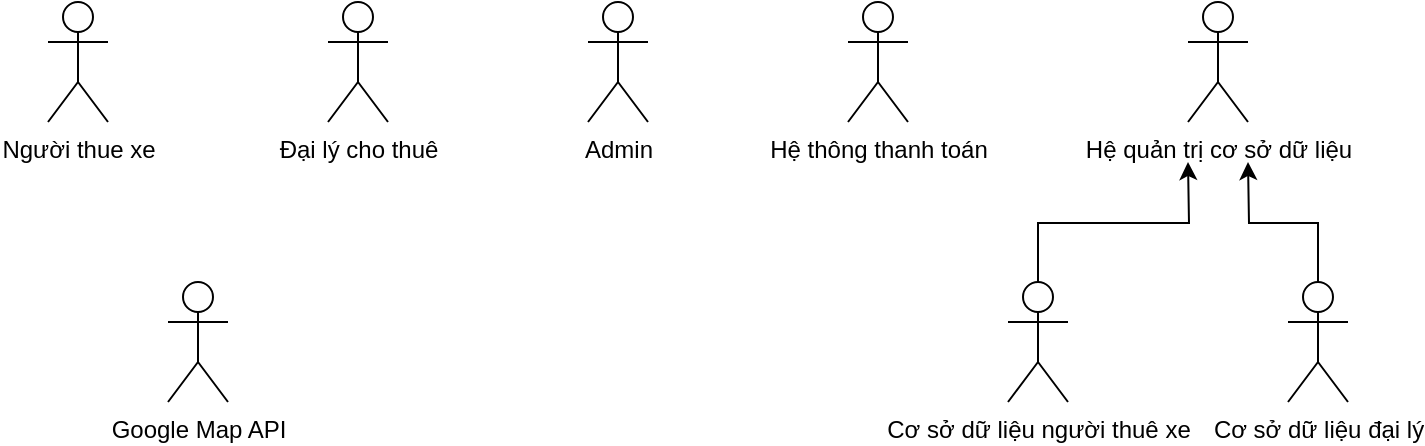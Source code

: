 <mxfile version="21.0.4" type="github" pages="7">
  <diagram id="Ke_tGYE6mKWnq4EgIzKF" name="Page-1">
    <mxGraphModel dx="1050" dy="541" grid="1" gridSize="10" guides="1" tooltips="1" connect="1" arrows="1" fold="1" page="1" pageScale="1" pageWidth="850" pageHeight="1100" math="0" shadow="0">
      <root>
        <mxCell id="0" />
        <mxCell id="1" parent="0" />
        <mxCell id="d41gJdkY6QF9zZvnztq1-1" value="Người thue xe" style="shape=umlActor;verticalLabelPosition=bottom;verticalAlign=top;html=1;" parent="1" vertex="1">
          <mxGeometry x="90" y="580" width="30" height="60" as="geometry" />
        </mxCell>
        <mxCell id="d41gJdkY6QF9zZvnztq1-4" value="Admin" style="shape=umlActor;verticalLabelPosition=bottom;verticalAlign=top;html=1;" parent="1" vertex="1">
          <mxGeometry x="360" y="580" width="30" height="60" as="geometry" />
        </mxCell>
        <mxCell id="d41gJdkY6QF9zZvnztq1-5" value="Hệ quản trị cơ sở dữ liệu" style="shape=umlActor;verticalLabelPosition=bottom;verticalAlign=top;html=1;" parent="1" vertex="1">
          <mxGeometry x="660" y="580" width="30" height="60" as="geometry" />
        </mxCell>
        <mxCell id="d41gJdkY6QF9zZvnztq1-6" value="Hệ thông thanh toán" style="shape=umlActor;verticalLabelPosition=bottom;verticalAlign=top;html=1;" parent="1" vertex="1">
          <mxGeometry x="490" y="580" width="30" height="60" as="geometry" />
        </mxCell>
        <mxCell id="d41gJdkY6QF9zZvnztq1-7" value="Đại lý cho thuê" style="shape=umlActor;verticalLabelPosition=bottom;verticalAlign=top;html=1;" parent="1" vertex="1">
          <mxGeometry x="230" y="580" width="30" height="60" as="geometry" />
        </mxCell>
        <mxCell id="d41gJdkY6QF9zZvnztq1-18" style="edgeStyle=orthogonalEdgeStyle;rounded=0;orthogonalLoop=1;jettySize=auto;html=1;exitX=0.5;exitY=0;exitDx=0;exitDy=0;exitPerimeter=0;" parent="1" source="d41gJdkY6QF9zZvnztq1-9" edge="1">
          <mxGeometry relative="1" as="geometry">
            <mxPoint x="660" y="660" as="targetPoint" />
          </mxGeometry>
        </mxCell>
        <mxCell id="d41gJdkY6QF9zZvnztq1-9" value="Cơ sở dữ liệu người thuê xe" style="shape=umlActor;verticalLabelPosition=bottom;verticalAlign=top;html=1;" parent="1" vertex="1">
          <mxGeometry x="570" y="720" width="30" height="60" as="geometry" />
        </mxCell>
        <mxCell id="d41gJdkY6QF9zZvnztq1-17" style="edgeStyle=orthogonalEdgeStyle;rounded=0;orthogonalLoop=1;jettySize=auto;html=1;exitX=0.5;exitY=0;exitDx=0;exitDy=0;exitPerimeter=0;" parent="1" source="d41gJdkY6QF9zZvnztq1-10" edge="1">
          <mxGeometry relative="1" as="geometry">
            <mxPoint x="690" y="660" as="targetPoint" />
          </mxGeometry>
        </mxCell>
        <mxCell id="d41gJdkY6QF9zZvnztq1-10" value="Cơ sở dữ liệu đại lý" style="shape=umlActor;verticalLabelPosition=bottom;verticalAlign=top;html=1;" parent="1" vertex="1">
          <mxGeometry x="710" y="720" width="30" height="60" as="geometry" />
        </mxCell>
        <mxCell id="d41gJdkY6QF9zZvnztq1-11" value="Google Map API" style="shape=umlActor;verticalLabelPosition=bottom;verticalAlign=top;html=1;" parent="1" vertex="1">
          <mxGeometry x="150" y="720" width="30" height="60" as="geometry" />
        </mxCell>
      </root>
    </mxGraphModel>
  </diagram>
  <diagram id="6Et8rr2Vymc0uXJ_l0Ip" name="Page-2">
    <mxGraphModel dx="1050" dy="541" grid="1" gridSize="10" guides="1" tooltips="1" connect="1" arrows="1" fold="1" page="1" pageScale="1" pageWidth="850" pageHeight="1100" math="0" shadow="0">
      <root>
        <mxCell id="0" />
        <mxCell id="1" parent="0" />
        <mxCell id="AT6vvRlZv7gJUcDthvIP-1" value="Người thuê xe" style="shape=umlActor;verticalLabelPosition=bottom;verticalAlign=top;html=1;" parent="1" vertex="1">
          <mxGeometry x="440" y="270" width="30" height="60" as="geometry" />
        </mxCell>
        <mxCell id="AT6vvRlZv7gJUcDthvIP-2" value="Đăng ký" style="ellipse;whiteSpace=wrap;html=1;" parent="1" vertex="1">
          <mxGeometry x="550" y="190" width="120" height="50" as="geometry" />
        </mxCell>
        <mxCell id="AT6vvRlZv7gJUcDthvIP-3" value="Đăng nhập" style="ellipse;whiteSpace=wrap;html=1;" parent="1" vertex="1">
          <mxGeometry x="610" y="295" width="120" height="50" as="geometry" />
        </mxCell>
        <mxCell id="AT6vvRlZv7gJUcDthvIP-5" value="Tìm xe" style="ellipse;whiteSpace=wrap;html=1;" parent="1" vertex="1">
          <mxGeometry x="540" y="390" width="120" height="50" as="geometry" />
        </mxCell>
        <mxCell id="AT6vvRlZv7gJUcDthvIP-6" value="Quản lý hồ sơ cá nhân" style="ellipse;whiteSpace=wrap;html=1;" parent="1" vertex="1">
          <mxGeometry x="160" y="250" width="140" height="70" as="geometry" />
        </mxCell>
        <mxCell id="AT6vvRlZv7gJUcDthvIP-7" value="Xem lịch sử thuê xe" style="ellipse;whiteSpace=wrap;html=1;" parent="1" vertex="1">
          <mxGeometry x="120" y="340" width="140" height="70" as="geometry" />
        </mxCell>
        <mxCell id="AT6vvRlZv7gJUcDthvIP-8" value="Đặt xe" style="ellipse;whiteSpace=wrap;html=1;" parent="1" vertex="1">
          <mxGeometry x="385" y="440" width="110" height="50" as="geometry" />
        </mxCell>
        <mxCell id="AT6vvRlZv7gJUcDthvIP-11" value="Báo cáo lỗi(lỗi xe, dịch vụ của đại lý) cho hệ thống quản lý" style="ellipse;whiteSpace=wrap;html=1;" parent="1" vertex="1">
          <mxGeometry x="210" y="460" width="150" height="90" as="geometry" />
        </mxCell>
        <mxCell id="AT6vvRlZv7gJUcDthvIP-12" value="Đánh giá xe của đại lý" style="ellipse;whiteSpace=wrap;html=1;" parent="1" vertex="1">
          <mxGeometry x="40" y="480" width="140" height="70" as="geometry" />
        </mxCell>
        <mxCell id="AT6vvRlZv7gJUcDthvIP-13" value="Hủy đặt xe" style="ellipse;whiteSpace=wrap;html=1;" parent="1" vertex="1">
          <mxGeometry x="550" y="500" width="140" height="70" as="geometry" />
        </mxCell>
        <mxCell id="AT6vvRlZv7gJUcDthvIP-15" value="" style="endArrow=open;endFill=1;endSize=12;html=1;rounded=0;exitX=0.5;exitY=0.5;exitDx=0;exitDy=0;exitPerimeter=0;entryX=0;entryY=1;entryDx=0;entryDy=0;" parent="1" source="AT6vvRlZv7gJUcDthvIP-1" target="AT6vvRlZv7gJUcDthvIP-2" edge="1">
          <mxGeometry width="160" relative="1" as="geometry">
            <mxPoint x="490" y="340" as="sourcePoint" />
            <mxPoint x="650" y="340" as="targetPoint" />
          </mxGeometry>
        </mxCell>
        <mxCell id="AT6vvRlZv7gJUcDthvIP-16" value="" style="endArrow=open;endFill=1;endSize=12;html=1;rounded=0;" parent="1" target="AT6vvRlZv7gJUcDthvIP-3" edge="1">
          <mxGeometry width="160" relative="1" as="geometry">
            <mxPoint x="460" y="300" as="sourcePoint" />
            <mxPoint x="577.574" y="242.678" as="targetPoint" />
          </mxGeometry>
        </mxCell>
        <mxCell id="AT6vvRlZv7gJUcDthvIP-18" value="Đăng xuất" style="ellipse;whiteSpace=wrap;html=1;" parent="1" vertex="1">
          <mxGeometry x="700" y="390" width="120" height="50" as="geometry" />
        </mxCell>
        <mxCell id="AT6vvRlZv7gJUcDthvIP-20" value="Extends" style="endArrow=open;endSize=12;dashed=1;html=1;rounded=0;entryX=1;entryY=1;entryDx=0;entryDy=0;exitX=0.5;exitY=0;exitDx=0;exitDy=0;" parent="1" source="AT6vvRlZv7gJUcDthvIP-18" target="AT6vvRlZv7gJUcDthvIP-3" edge="1">
          <mxGeometry width="160" relative="1" as="geometry">
            <mxPoint x="760" y="320" as="sourcePoint" />
            <mxPoint x="920" y="320" as="targetPoint" />
          </mxGeometry>
        </mxCell>
        <mxCell id="AT6vvRlZv7gJUcDthvIP-21" value="Extends" style="endArrow=open;endSize=12;dashed=1;html=1;rounded=0;entryX=0.76;entryY=0.964;entryDx=0;entryDy=0;exitX=0.5;exitY=0;exitDx=0;exitDy=0;entryPerimeter=0;" parent="1" source="AT6vvRlZv7gJUcDthvIP-3" target="AT6vvRlZv7gJUcDthvIP-2" edge="1">
          <mxGeometry width="160" relative="1" as="geometry">
            <mxPoint x="800" y="410" as="sourcePoint" />
            <mxPoint x="732.426" y="347.678" as="targetPoint" />
          </mxGeometry>
        </mxCell>
        <mxCell id="AT6vvRlZv7gJUcDthvIP-22" value="Extends" style="endArrow=open;endSize=12;dashed=1;html=1;rounded=0;entryX=1;entryY=0.5;entryDx=0;entryDy=0;exitX=0;exitY=0;exitDx=0;exitDy=0;" parent="1" source="AT6vvRlZv7gJUcDthvIP-13" target="AT6vvRlZv7gJUcDthvIP-8" edge="1">
          <mxGeometry width="160" relative="1" as="geometry">
            <mxPoint x="790" y="400" as="sourcePoint" />
            <mxPoint x="722.426" y="347.678" as="targetPoint" />
          </mxGeometry>
        </mxCell>
        <mxCell id="AT6vvRlZv7gJUcDthvIP-23" value="Thanh&amp;nbsp; toán" style="ellipse;whiteSpace=wrap;html=1;" parent="1" vertex="1">
          <mxGeometry x="385" y="550" width="140" height="70" as="geometry" />
        </mxCell>
        <mxCell id="AT6vvRlZv7gJUcDthvIP-24" value="Includes" style="endArrow=open;endSize=12;dashed=1;html=1;rounded=0;entryX=0.5;entryY=0;entryDx=0;entryDy=0;exitX=0.5;exitY=1;exitDx=0;exitDy=0;" parent="1" source="AT6vvRlZv7gJUcDthvIP-8" target="AT6vvRlZv7gJUcDthvIP-23" edge="1">
          <mxGeometry width="160" relative="1" as="geometry">
            <mxPoint x="790" y="400" as="sourcePoint" />
            <mxPoint x="722.426" y="347.678" as="targetPoint" />
          </mxGeometry>
        </mxCell>
        <mxCell id="AT6vvRlZv7gJUcDthvIP-25" value="" style="endArrow=open;endFill=1;endSize=12;html=1;rounded=0;exitX=0.5;exitY=0.5;exitDx=0;exitDy=0;exitPerimeter=0;entryX=0.5;entryY=0;entryDx=0;entryDy=0;" parent="1" source="AT6vvRlZv7gJUcDthvIP-1" target="AT6vvRlZv7gJUcDthvIP-5" edge="1">
          <mxGeometry width="160" relative="1" as="geometry">
            <mxPoint x="480" y="300" as="sourcePoint" />
            <mxPoint x="623.547" y="321.532" as="targetPoint" />
          </mxGeometry>
        </mxCell>
        <mxCell id="AT6vvRlZv7gJUcDthvIP-26" value="Extends" style="endArrow=open;endSize=12;dashed=1;html=1;rounded=0;exitX=1;exitY=0;exitDx=0;exitDy=0;entryX=0;entryY=1;entryDx=0;entryDy=0;" parent="1" source="AT6vvRlZv7gJUcDthvIP-8" target="AT6vvRlZv7gJUcDthvIP-5" edge="1">
          <mxGeometry width="160" relative="1" as="geometry">
            <mxPoint x="550.503" y="580.251" as="sourcePoint" />
            <mxPoint x="480" y="470" as="targetPoint" />
          </mxGeometry>
        </mxCell>
        <mxCell id="AT6vvRlZv7gJUcDthvIP-27" value="" style="endArrow=open;endFill=1;endSize=12;html=1;rounded=0;exitX=0.36;exitY=0.817;exitDx=0;exitDy=0;exitPerimeter=0;entryX=0.5;entryY=0;entryDx=0;entryDy=0;" parent="1" source="AT6vvRlZv7gJUcDthvIP-1" target="AT6vvRlZv7gJUcDthvIP-8" edge="1">
          <mxGeometry width="160" relative="1" as="geometry">
            <mxPoint x="480" y="340" as="sourcePoint" />
            <mxPoint x="600" y="420" as="targetPoint" />
          </mxGeometry>
        </mxCell>
        <mxCell id="AT6vvRlZv7gJUcDthvIP-28" value="Extends" style="endArrow=open;endSize=12;dashed=1;html=1;rounded=0;exitX=0.5;exitY=0;exitDx=0;exitDy=0;entryX=0.5;entryY=1;entryDx=0;entryDy=0;" parent="1" source="AT6vvRlZv7gJUcDthvIP-12" target="AT6vvRlZv7gJUcDthvIP-7" edge="1">
          <mxGeometry width="160" relative="1" as="geometry">
            <mxPoint x="483.891" y="507.322" as="sourcePoint" />
            <mxPoint x="557.574" y="462.678" as="targetPoint" />
          </mxGeometry>
        </mxCell>
        <mxCell id="AT6vvRlZv7gJUcDthvIP-29" value="Extends" style="endArrow=open;endSize=12;dashed=1;html=1;rounded=0;exitX=0.5;exitY=0;exitDx=0;exitDy=0;entryX=0.803;entryY=0.911;entryDx=0;entryDy=0;entryPerimeter=0;" parent="1" source="AT6vvRlZv7gJUcDthvIP-11" target="AT6vvRlZv7gJUcDthvIP-7" edge="1">
          <mxGeometry width="160" relative="1" as="geometry">
            <mxPoint x="120" y="490" as="sourcePoint" />
            <mxPoint x="200" y="420" as="targetPoint" />
          </mxGeometry>
        </mxCell>
        <mxCell id="AT6vvRlZv7gJUcDthvIP-30" value="" style="endArrow=open;endFill=1;endSize=12;html=1;rounded=0;exitX=0.5;exitY=0.5;exitDx=0;exitDy=0;exitPerimeter=0;entryX=1;entryY=0;entryDx=0;entryDy=0;" parent="1" source="AT6vvRlZv7gJUcDthvIP-1" target="AT6vvRlZv7gJUcDthvIP-7" edge="1">
          <mxGeometry width="160" relative="1" as="geometry">
            <mxPoint x="480" y="340" as="sourcePoint" />
            <mxPoint x="600" y="420" as="targetPoint" />
          </mxGeometry>
        </mxCell>
        <mxCell id="AT6vvRlZv7gJUcDthvIP-31" value="" style="endArrow=open;endFill=1;endSize=12;html=1;rounded=0;exitX=0.5;exitY=0.5;exitDx=0;exitDy=0;exitPerimeter=0;entryX=1;entryY=0.5;entryDx=0;entryDy=0;" parent="1" source="AT6vvRlZv7gJUcDthvIP-1" target="AT6vvRlZv7gJUcDthvIP-6" edge="1">
          <mxGeometry width="160" relative="1" as="geometry">
            <mxPoint x="465" y="310" as="sourcePoint" />
            <mxPoint x="249.497" y="360.251" as="targetPoint" />
          </mxGeometry>
        </mxCell>
        <mxCell id="AT6vvRlZv7gJUcDthvIP-32" value="Xem hồ sơ đại lý cho thuê" style="ellipse;whiteSpace=wrap;html=1;" parent="1" vertex="1">
          <mxGeometry x="380" y="120" width="140" height="70" as="geometry" />
        </mxCell>
        <mxCell id="AT6vvRlZv7gJUcDthvIP-33" value="" style="endArrow=open;endFill=1;endSize=12;html=1;rounded=0;exitX=0.5;exitY=0;exitDx=0;exitDy=0;exitPerimeter=0;entryX=0.5;entryY=1;entryDx=0;entryDy=0;" parent="1" source="AT6vvRlZv7gJUcDthvIP-1" target="AT6vvRlZv7gJUcDthvIP-32" edge="1">
          <mxGeometry width="160" relative="1" as="geometry">
            <mxPoint x="457.5" y="286" as="sourcePoint" />
            <mxPoint x="322.908" y="227.917" as="targetPoint" />
          </mxGeometry>
        </mxCell>
      </root>
    </mxGraphModel>
  </diagram>
  <diagram id="ccbxoAD-HrZ5c1pEzlm2" name="Page-3">
    <mxGraphModel dx="1050" dy="1641" grid="1" gridSize="10" guides="1" tooltips="1" connect="1" arrows="1" fold="1" page="1" pageScale="1" pageWidth="850" pageHeight="1100" math="0" shadow="0">
      <root>
        <mxCell id="0" />
        <mxCell id="1" parent="0" />
        <mxCell id="4Iox_XntJP0mHbKoXGJw-1" value="Đại lý cho thuê" style="shape=umlActor;verticalLabelPosition=bottom;verticalAlign=top;html=1;" parent="1" vertex="1">
          <mxGeometry x="410" y="170" width="30" height="60" as="geometry" />
        </mxCell>
        <mxCell id="4Iox_XntJP0mHbKoXGJw-2" value="Đăng nhập" style="ellipse;whiteSpace=wrap;html=1;" parent="1" vertex="1">
          <mxGeometry x="500" y="80" width="140" height="70" as="geometry" />
        </mxCell>
        <mxCell id="4Iox_XntJP0mHbKoXGJw-3" value="Đăng ký" style="ellipse;whiteSpace=wrap;html=1;" parent="1" vertex="1">
          <mxGeometry x="620" y="220" width="140" height="70" as="geometry" />
        </mxCell>
        <mxCell id="4Iox_XntJP0mHbKoXGJw-4" value="Đăng xuất" style="ellipse;whiteSpace=wrap;html=1;" parent="1" vertex="1">
          <mxGeometry x="710" y="80" width="140" height="70" as="geometry" />
        </mxCell>
        <mxCell id="0y9nN6PgRUFeVIoViqG5-1" value="Extends" style="endArrow=open;endSize=12;dashed=1;html=1;rounded=0;exitX=1;exitY=1;exitDx=0;exitDy=0;entryX=0.5;entryY=0;entryDx=0;entryDy=0;" parent="1" source="4Iox_XntJP0mHbKoXGJw-2" target="4Iox_XntJP0mHbKoXGJw-3" edge="1">
          <mxGeometry x="-0.149" y="4" width="160" relative="1" as="geometry">
            <mxPoint x="580" y="119" as="sourcePoint" />
            <mxPoint x="740" y="119" as="targetPoint" />
            <Array as="points" />
            <mxPoint as="offset" />
          </mxGeometry>
        </mxCell>
        <mxCell id="rNtDlTEYK-A4Ww0R5p_b-2" value="" style="endArrow=open;endFill=1;endSize=12;html=1;rounded=0;exitX=1;exitY=0.333;exitDx=0;exitDy=0;exitPerimeter=0;entryX=0;entryY=1;entryDx=0;entryDy=0;" parent="1" source="4Iox_XntJP0mHbKoXGJw-1" target="4Iox_XntJP0mHbKoXGJw-2" edge="1">
          <mxGeometry width="160" relative="1" as="geometry">
            <mxPoint x="350" y="390" as="sourcePoint" />
            <mxPoint x="510" y="390" as="targetPoint" />
          </mxGeometry>
        </mxCell>
        <mxCell id="rNtDlTEYK-A4Ww0R5p_b-3" value="" style="endArrow=open;endFill=1;endSize=12;html=1;rounded=0;exitX=1;exitY=0.333;exitDx=0;exitDy=0;exitPerimeter=0;entryX=0;entryY=0.5;entryDx=0;entryDy=0;" parent="1" source="4Iox_XntJP0mHbKoXGJw-1" target="4Iox_XntJP0mHbKoXGJw-3" edge="1">
          <mxGeometry width="160" relative="1" as="geometry">
            <mxPoint x="450" y="200" as="sourcePoint" />
            <mxPoint x="500.503" y="119.749" as="targetPoint" />
          </mxGeometry>
        </mxCell>
        <mxCell id="rNtDlTEYK-A4Ww0R5p_b-5" value="Extends" style="endArrow=open;endSize=12;dashed=1;html=1;rounded=0;exitX=0;exitY=1;exitDx=0;exitDy=0;" parent="1" source="4Iox_XntJP0mHbKoXGJw-4" target="4Iox_XntJP0mHbKoXGJw-2" edge="1">
          <mxGeometry x="-0.149" y="4" width="160" relative="1" as="geometry">
            <mxPoint x="599.497" y="119.749" as="sourcePoint" />
            <mxPoint x="670" y="190" as="targetPoint" />
            <Array as="points" />
            <mxPoint as="offset" />
          </mxGeometry>
        </mxCell>
        <mxCell id="rNtDlTEYK-A4Ww0R5p_b-6" value="Quản lý gian hàng" style="ellipse;whiteSpace=wrap;html=1;" parent="1" vertex="1">
          <mxGeometry x="280" y="60" width="140" height="70" as="geometry" />
        </mxCell>
        <mxCell id="rNtDlTEYK-A4Ww0R5p_b-7" value="Xác nhận thông tin đặt hàng" style="ellipse;whiteSpace=wrap;html=1;" parent="1" vertex="1">
          <mxGeometry x="170" y="150" width="140" height="70" as="geometry" />
        </mxCell>
        <mxCell id="rNtDlTEYK-A4Ww0R5p_b-8" value="Xem lịch sử cho thuê" style="ellipse;whiteSpace=wrap;html=1;" parent="1" vertex="1">
          <mxGeometry x="220" y="300" width="140" height="70" as="geometry" />
        </mxCell>
        <mxCell id="rNtDlTEYK-A4Ww0R5p_b-9" value="Thống kê doanh thu" style="ellipse;whiteSpace=wrap;html=1;" parent="1" vertex="1">
          <mxGeometry x="460" y="300" width="140" height="70" as="geometry" />
        </mxCell>
        <mxCell id="rNtDlTEYK-A4Ww0R5p_b-10" value="Thêm, sửa xóa thông tin sản phẩm" style="ellipse;whiteSpace=wrap;html=1;" parent="1" vertex="1">
          <mxGeometry x="230" y="-50" width="140" height="70" as="geometry" />
        </mxCell>
        <mxCell id="rNtDlTEYK-A4Ww0R5p_b-11" value="Quản lý hồ sơ cá nhân" style="ellipse;whiteSpace=wrap;html=1;" parent="1" vertex="1">
          <mxGeometry x="70" y="30" width="140" height="70" as="geometry" />
        </mxCell>
        <mxCell id="rNtDlTEYK-A4Ww0R5p_b-12" value="Extends" style="endArrow=open;endSize=12;dashed=1;html=1;rounded=0;exitX=1;exitY=1;exitDx=0;exitDy=0;entryX=0.5;entryY=0;entryDx=0;entryDy=0;" parent="1" source="rNtDlTEYK-A4Ww0R5p_b-10" target="rNtDlTEYK-A4Ww0R5p_b-6" edge="1">
          <mxGeometry x="-0.149" y="4" width="160" relative="1" as="geometry">
            <mxPoint x="599.497" y="119.749" as="sourcePoint" />
            <mxPoint x="670" y="190" as="targetPoint" />
            <Array as="points" />
            <mxPoint as="offset" />
          </mxGeometry>
        </mxCell>
        <mxCell id="rNtDlTEYK-A4Ww0R5p_b-13" value="Extends" style="endArrow=open;endSize=12;dashed=1;html=1;rounded=0;entryX=0;entryY=0.5;entryDx=0;entryDy=0;" parent="1" source="rNtDlTEYK-A4Ww0R5p_b-11" target="rNtDlTEYK-A4Ww0R5p_b-6" edge="1">
          <mxGeometry x="-0.149" y="4" width="160" relative="1" as="geometry">
            <mxPoint x="299.497" y="29.749" as="sourcePoint" />
            <mxPoint x="350" y="60" as="targetPoint" />
            <Array as="points" />
            <mxPoint as="offset" />
          </mxGeometry>
        </mxCell>
        <mxCell id="rNtDlTEYK-A4Ww0R5p_b-14" value="" style="endArrow=open;endFill=1;endSize=12;html=1;rounded=0;exitX=0.25;exitY=0.1;exitDx=0;exitDy=0;exitPerimeter=0;entryX=1;entryY=1;entryDx=0;entryDy=0;" parent="1" source="4Iox_XntJP0mHbKoXGJw-1" target="rNtDlTEYK-A4Ww0R5p_b-6" edge="1">
          <mxGeometry width="160" relative="1" as="geometry">
            <mxPoint x="450" y="200" as="sourcePoint" />
            <mxPoint x="500.503" y="119.749" as="targetPoint" />
          </mxGeometry>
        </mxCell>
        <mxCell id="rNtDlTEYK-A4Ww0R5p_b-15" value="" style="endArrow=open;endFill=1;endSize=12;html=1;rounded=0;exitX=0.5;exitY=0.5;exitDx=0;exitDy=0;exitPerimeter=0;entryX=0.5;entryY=0;entryDx=0;entryDy=0;" parent="1" source="4Iox_XntJP0mHbKoXGJw-1" target="rNtDlTEYK-A4Ww0R5p_b-9" edge="1">
          <mxGeometry width="160" relative="1" as="geometry">
            <mxPoint x="427.5" y="186" as="sourcePoint" />
            <mxPoint x="389.497" y="119.749" as="targetPoint" />
          </mxGeometry>
        </mxCell>
        <mxCell id="rNtDlTEYK-A4Ww0R5p_b-16" value="" style="endArrow=open;endFill=1;endSize=12;html=1;rounded=0;exitX=0.4;exitY=0.643;exitDx=0;exitDy=0;exitPerimeter=0;entryX=1;entryY=0;entryDx=0;entryDy=0;" parent="1" source="4Iox_XntJP0mHbKoXGJw-1" target="rNtDlTEYK-A4Ww0R5p_b-8" edge="1">
          <mxGeometry width="160" relative="1" as="geometry">
            <mxPoint x="427.5" y="186" as="sourcePoint" />
            <mxPoint x="389.497" y="119.749" as="targetPoint" />
          </mxGeometry>
        </mxCell>
        <mxCell id="rNtDlTEYK-A4Ww0R5p_b-17" value="" style="endArrow=open;endFill=1;endSize=12;html=1;rounded=0;entryX=1;entryY=0.5;entryDx=0;entryDy=0;exitX=0.5;exitY=0.5;exitDx=0;exitDy=0;exitPerimeter=0;" parent="1" source="4Iox_XntJP0mHbKoXGJw-1" target="rNtDlTEYK-A4Ww0R5p_b-7" edge="1">
          <mxGeometry width="160" relative="1" as="geometry">
            <mxPoint x="420" y="200" as="sourcePoint" />
            <mxPoint x="399.497" y="129.749" as="targetPoint" />
          </mxGeometry>
        </mxCell>
        <mxCell id="9n4RsWxcAY2vp05o8gQ7-1" value="Xem hồ sơ khách đặt thuê xe" style="ellipse;whiteSpace=wrap;html=1;" parent="1" vertex="1">
          <mxGeometry x="170" y="220" width="140" height="70" as="geometry" />
        </mxCell>
        <mxCell id="9n4RsWxcAY2vp05o8gQ7-2" value="" style="endArrow=open;endFill=1;endSize=12;html=1;rounded=0;entryX=1;entryY=0.5;entryDx=0;entryDy=0;exitX=0.5;exitY=0.5;exitDx=0;exitDy=0;exitPerimeter=0;" parent="1" source="4Iox_XntJP0mHbKoXGJw-1" target="9n4RsWxcAY2vp05o8gQ7-1" edge="1">
          <mxGeometry width="160" relative="1" as="geometry">
            <mxPoint x="430" y="210" as="sourcePoint" />
            <mxPoint x="320" y="195" as="targetPoint" />
          </mxGeometry>
        </mxCell>
      </root>
    </mxGraphModel>
  </diagram>
  <diagram id="kNZ8Xwt_TOPqa4uO_C7A" name="Page-4">
    <mxGraphModel dx="1050" dy="541" grid="1" gridSize="10" guides="1" tooltips="1" connect="1" arrows="1" fold="1" page="1" pageScale="1" pageWidth="850" pageHeight="1100" math="0" shadow="0">
      <root>
        <mxCell id="0" />
        <mxCell id="1" parent="0" />
        <mxCell id="48Ac_3bPpgoXHbcUkZdF-1" value="Admin" style="shape=umlActor;verticalLabelPosition=bottom;verticalAlign=top;html=1;" parent="1" vertex="1">
          <mxGeometry x="360" y="180" width="30" height="60" as="geometry" />
        </mxCell>
        <mxCell id="48Ac_3bPpgoXHbcUkZdF-2" value="" style="endArrow=open;endFill=1;endSize=12;html=1;rounded=0;exitX=0.5;exitY=0.5;exitDx=0;exitDy=0;exitPerimeter=0;entryX=0;entryY=1;entryDx=0;entryDy=0;" parent="1" source="48Ac_3bPpgoXHbcUkZdF-1" target="yEPNSop9TEjX8xBadDrj-2" edge="1">
          <mxGeometry width="160" relative="1" as="geometry">
            <mxPoint x="540" y="310" as="sourcePoint" />
            <mxPoint x="445.503" y="189.749" as="targetPoint" />
          </mxGeometry>
        </mxCell>
        <mxCell id="yEPNSop9TEjX8xBadDrj-2" value="Cấp phát tài khoản cho đại lý" style="ellipse;whiteSpace=wrap;html=1;" parent="1" vertex="1">
          <mxGeometry x="440" y="130" width="140" height="70" as="geometry" />
        </mxCell>
        <mxCell id="09D085HqI2DIBp0kkBxF-10" value="" style="endArrow=open;endFill=1;endSize=12;html=1;rounded=0;entryX=0.791;entryY=0.054;entryDx=0;entryDy=0;exitX=0.44;exitY=0.677;exitDx=0;exitDy=0;exitPerimeter=0;entryPerimeter=0;" parent="1" source="48Ac_3bPpgoXHbcUkZdF-1" target="VRWCoXBQcN2gIZxix29z-1" edge="1">
          <mxGeometry width="160" relative="1" as="geometry">
            <mxPoint x="390" y="220" as="sourcePoint" />
            <mxPoint x="480.503" y="270.251" as="targetPoint" />
          </mxGeometry>
        </mxCell>
        <mxCell id="VRWCoXBQcN2gIZxix29z-1" value="Thống kê thông tin người thuê" style="ellipse;whiteSpace=wrap;html=1;" parent="1" vertex="1">
          <mxGeometry x="190" y="230" width="140" height="70" as="geometry" />
        </mxCell>
      </root>
    </mxGraphModel>
  </diagram>
  <diagram id="f19Xr5VUx5OEzWEIDOOq" name="Page-5">
    <mxGraphModel dx="1050" dy="541" grid="1" gridSize="10" guides="1" tooltips="1" connect="1" arrows="1" fold="1" page="1" pageScale="1" pageWidth="850" pageHeight="1100" math="0" shadow="0">
      <root>
        <mxCell id="0" />
        <mxCell id="1" parent="0" />
        <mxCell id="NAahObEtEHsM-flftm2B-1" value="Người thuê" style="shape=umlActor;verticalLabelPosition=bottom;verticalAlign=top;html=1;" parent="1" vertex="1">
          <mxGeometry x="50" y="310" width="30" height="60" as="geometry" />
        </mxCell>
        <mxCell id="_5GmsJ_ytkK9UUss_Crt-1" value="Đăng ký" style="ellipse;whiteSpace=wrap;html=1;" parent="1" vertex="1">
          <mxGeometry x="255" y="370" width="60" height="30" as="geometry" />
        </mxCell>
        <mxCell id="_5GmsJ_ytkK9UUss_Crt-2" value="Đăng nhập" style="ellipse;whiteSpace=wrap;html=1;" parent="1" vertex="1">
          <mxGeometry x="250" y="330" width="80" height="20" as="geometry" />
        </mxCell>
        <mxCell id="_5GmsJ_ytkK9UUss_Crt-3" value="Tìm xe" style="ellipse;whiteSpace=wrap;html=1;" parent="1" vertex="1">
          <mxGeometry x="242.5" y="140" width="70" height="20" as="geometry" />
        </mxCell>
        <mxCell id="_5GmsJ_ytkK9UUss_Crt-4" value="Đặt xe" style="ellipse;whiteSpace=wrap;html=1;" parent="1" vertex="1">
          <mxGeometry x="240" y="240" width="80" height="20" as="geometry" />
        </mxCell>
        <mxCell id="i9M-DC9VY0Ll-IvggOwH-1" value="Thanh toán" style="ellipse;whiteSpace=wrap;html=1;" parent="1" vertex="1">
          <mxGeometry x="232.5" y="550" width="90" height="25" as="geometry" />
        </mxCell>
        <mxCell id="i9M-DC9VY0Ll-IvggOwH-2" value="Hủy đặt xe" style="ellipse;whiteSpace=wrap;html=1;" parent="1" vertex="1">
          <mxGeometry x="242.5" y="280" width="70" height="30" as="geometry" />
        </mxCell>
        <mxCell id="43ttZH7jyJBPbhzYGKZj-1" value="Xem lịch sử thuê xe" style="ellipse;whiteSpace=wrap;html=1;" parent="1" vertex="1">
          <mxGeometry x="225" y="470" width="105" height="50" as="geometry" />
        </mxCell>
        <mxCell id="43ttZH7jyJBPbhzYGKZj-2" value="Báo cáo&lt;span style=&quot;white-space: pre;&quot;&gt; &lt;/span&gt;" style="ellipse;whiteSpace=wrap;html=1;" parent="1" vertex="1">
          <mxGeometry x="242.5" y="75" width="80" height="30" as="geometry" />
        </mxCell>
        <mxCell id="nZa6rxXQSIeUK0Vf95Ef-1" value="Quản lý hồ sơ cá nhân" style="ellipse;whiteSpace=wrap;html=1;" parent="1" vertex="1">
          <mxGeometry x="240" y="420" width="110" height="40" as="geometry" />
        </mxCell>
        <mxCell id="nZa6rxXQSIeUK0Vf95Ef-2" value="Xem hồ sơ đại lý" style="ellipse;whiteSpace=wrap;html=1;" parent="1" vertex="1">
          <mxGeometry x="222.5" y="180" width="105" height="40" as="geometry" />
        </mxCell>
        <mxCell id="nZa6rxXQSIeUK0Vf95Ef-4" style="edgeStyle=orthogonalEdgeStyle;rounded=0;orthogonalLoop=1;jettySize=auto;html=1;exitX=0.5;exitY=1;exitDx=0;exitDy=0;" parent="1" source="i9M-DC9VY0Ll-IvggOwH-2" target="i9M-DC9VY0Ll-IvggOwH-2" edge="1">
          <mxGeometry relative="1" as="geometry" />
        </mxCell>
        <mxCell id="nZa6rxXQSIeUK0Vf95Ef-6" value="" style="endArrow=open;endFill=1;endSize=12;html=1;rounded=0;exitX=1;exitY=0.333;exitDx=0;exitDy=0;exitPerimeter=0;entryX=0;entryY=0.5;entryDx=0;entryDy=0;" parent="1" source="NAahObEtEHsM-flftm2B-1" target="_5GmsJ_ytkK9UUss_Crt-2" edge="1">
          <mxGeometry width="160" relative="1" as="geometry">
            <mxPoint x="430" y="470" as="sourcePoint" />
            <mxPoint x="590" y="470" as="targetPoint" />
          </mxGeometry>
        </mxCell>
        <mxCell id="nZa6rxXQSIeUK0Vf95Ef-7" value="" style="endArrow=open;endFill=1;endSize=12;html=1;rounded=0;exitX=1;exitY=0.333;exitDx=0;exitDy=0;exitPerimeter=0;entryX=0;entryY=0.5;entryDx=0;entryDy=0;" parent="1" source="NAahObEtEHsM-flftm2B-1" target="_5GmsJ_ytkK9UUss_Crt-1" edge="1">
          <mxGeometry width="160" relative="1" as="geometry">
            <mxPoint x="100" y="230" as="sourcePoint" />
            <mxPoint x="180" y="140" as="targetPoint" />
          </mxGeometry>
        </mxCell>
        <mxCell id="nZa6rxXQSIeUK0Vf95Ef-8" value="" style="endArrow=open;endFill=1;endSize=12;html=1;rounded=0;entryX=0;entryY=0.5;entryDx=0;entryDy=0;exitX=1;exitY=0.333;exitDx=0;exitDy=0;exitPerimeter=0;" parent="1" source="NAahObEtEHsM-flftm2B-1" target="_5GmsJ_ytkK9UUss_Crt-3" edge="1">
          <mxGeometry width="160" relative="1" as="geometry">
            <mxPoint x="90" y="220" as="sourcePoint" />
            <mxPoint x="190" y="90" as="targetPoint" />
          </mxGeometry>
        </mxCell>
        <mxCell id="nZa6rxXQSIeUK0Vf95Ef-9" value="" style="endArrow=open;endFill=1;endSize=12;html=1;rounded=0;exitX=1;exitY=0.333;exitDx=0;exitDy=0;exitPerimeter=0;entryX=0;entryY=0.5;entryDx=0;entryDy=0;" parent="1" source="NAahObEtEHsM-flftm2B-1" target="_5GmsJ_ytkK9UUss_Crt-4" edge="1">
          <mxGeometry width="160" relative="1" as="geometry">
            <mxPoint x="120" y="250" as="sourcePoint" />
            <mxPoint x="200" y="100" as="targetPoint" />
          </mxGeometry>
        </mxCell>
        <mxCell id="nZa6rxXQSIeUK0Vf95Ef-10" value="" style="endArrow=open;endFill=1;endSize=12;html=1;rounded=0;exitX=1;exitY=0.333;exitDx=0;exitDy=0;exitPerimeter=0;entryX=0;entryY=0.5;entryDx=0;entryDy=0;" parent="1" source="NAahObEtEHsM-flftm2B-1" target="i9M-DC9VY0Ll-IvggOwH-2" edge="1">
          <mxGeometry width="160" relative="1" as="geometry">
            <mxPoint x="130" y="260" as="sourcePoint" />
            <mxPoint x="210" y="110" as="targetPoint" />
          </mxGeometry>
        </mxCell>
        <mxCell id="nZa6rxXQSIeUK0Vf95Ef-11" value="" style="endArrow=open;endFill=1;endSize=12;html=1;rounded=0;exitX=1;exitY=1;exitDx=0;exitDy=0;exitPerimeter=0;entryX=0;entryY=0;entryDx=0;entryDy=0;" parent="1" source="NAahObEtEHsM-flftm2B-1" target="i9M-DC9VY0Ll-IvggOwH-1" edge="1">
          <mxGeometry width="160" relative="1" as="geometry">
            <mxPoint x="140" y="270" as="sourcePoint" />
            <mxPoint x="220" y="120" as="targetPoint" />
          </mxGeometry>
        </mxCell>
        <mxCell id="nZa6rxXQSIeUK0Vf95Ef-12" value="" style="endArrow=open;endFill=1;endSize=12;html=1;rounded=0;exitX=1;exitY=1;exitDx=0;exitDy=0;exitPerimeter=0;entryX=0;entryY=0.5;entryDx=0;entryDy=0;" parent="1" source="NAahObEtEHsM-flftm2B-1" target="43ttZH7jyJBPbhzYGKZj-1" edge="1">
          <mxGeometry width="160" relative="1" as="geometry">
            <mxPoint x="150" y="280" as="sourcePoint" />
            <mxPoint x="230" y="130" as="targetPoint" />
          </mxGeometry>
        </mxCell>
        <mxCell id="nZa6rxXQSIeUK0Vf95Ef-13" value="" style="endArrow=open;endFill=1;endSize=12;html=1;rounded=0;entryX=0;entryY=0.5;entryDx=0;entryDy=0;exitX=1;exitY=0.333;exitDx=0;exitDy=0;exitPerimeter=0;" parent="1" source="NAahObEtEHsM-flftm2B-1" target="43ttZH7jyJBPbhzYGKZj-2" edge="1">
          <mxGeometry width="160" relative="1" as="geometry">
            <mxPoint x="60" y="220" as="sourcePoint" />
            <mxPoint x="240" y="140" as="targetPoint" />
          </mxGeometry>
        </mxCell>
        <mxCell id="nZa6rxXQSIeUK0Vf95Ef-15" value="" style="endArrow=open;endFill=1;endSize=12;html=1;rounded=0;exitX=1;exitY=0.333;exitDx=0;exitDy=0;exitPerimeter=0;entryX=0;entryY=1;entryDx=0;entryDy=0;" parent="1" source="NAahObEtEHsM-flftm2B-1" target="nZa6rxXQSIeUK0Vf95Ef-2" edge="1">
          <mxGeometry width="160" relative="1" as="geometry">
            <mxPoint x="180" y="310" as="sourcePoint" />
            <mxPoint x="260" y="160" as="targetPoint" />
          </mxGeometry>
        </mxCell>
        <mxCell id="nZa6rxXQSIeUK0Vf95Ef-16" value="" style="endArrow=open;endFill=1;endSize=12;html=1;rounded=0;exitX=0.533;exitY=0.703;exitDx=0;exitDy=0;exitPerimeter=0;entryX=0;entryY=0.5;entryDx=0;entryDy=0;" parent="1" source="NAahObEtEHsM-flftm2B-1" target="nZa6rxXQSIeUK0Vf95Ef-1" edge="1">
          <mxGeometry width="160" relative="1" as="geometry">
            <mxPoint x="190" y="320" as="sourcePoint" />
            <mxPoint x="270" y="170" as="targetPoint" />
          </mxGeometry>
        </mxCell>
        <mxCell id="76TYlefVSe90hSSdR8dV-1" value="Google Map API" style="shape=umlActor;verticalLabelPosition=bottom;verticalAlign=top;html=1;" parent="1" vertex="1">
          <mxGeometry x="540" y="60" width="30" height="60" as="geometry" />
        </mxCell>
        <mxCell id="5bKe9QZGXhMaAhEreojh-1" value="Hệ thông thanh toán" style="shape=umlActor;verticalLabelPosition=bottom;verticalAlign=top;html=1;" parent="1" vertex="1">
          <mxGeometry x="540" y="480" width="30" height="60" as="geometry" />
        </mxCell>
        <mxCell id="DmOc2SDoUfu1hCmxNWLz-1" value="Cơ sở dữ liệu người thuê xe" style="shape=umlActor;verticalLabelPosition=bottom;verticalAlign=top;html=1;" parent="1" vertex="1">
          <mxGeometry x="530" y="340" width="30" height="60" as="geometry" />
        </mxCell>
        <mxCell id="7fe5I_5KMYkOAIvssDS--1" value="Cơ sở dữ liệu đại lý" style="shape=umlActor;verticalLabelPosition=bottom;verticalAlign=top;html=1;" parent="1" vertex="1">
          <mxGeometry x="530" y="190" width="30" height="60" as="geometry" />
        </mxCell>
        <mxCell id="WHVjFdg6heZbjjrEr1eR-1" value="Hệ quản trị cơ sở dữ liệu" style="shape=umlActor;verticalLabelPosition=bottom;verticalAlign=top;html=1;" parent="1" vertex="1">
          <mxGeometry x="680" y="260" width="30" height="60" as="geometry" />
        </mxCell>
        <mxCell id="J3RI2L_AXrEz5nQn2RbC-1" value="" style="endArrow=block;endSize=16;endFill=0;html=1;rounded=0;" parent="1" edge="1">
          <mxGeometry y="30" width="160" relative="1" as="geometry">
            <mxPoint x="570" y="380" as="sourcePoint" />
            <mxPoint x="670" y="310" as="targetPoint" />
            <mxPoint as="offset" />
          </mxGeometry>
        </mxCell>
        <mxCell id="J3RI2L_AXrEz5nQn2RbC-2" value="" style="endArrow=block;endSize=16;endFill=0;html=1;rounded=0;exitX=1;exitY=0.333;exitDx=0;exitDy=0;exitPerimeter=0;" parent="1" source="7fe5I_5KMYkOAIvssDS--1" edge="1">
          <mxGeometry y="30" width="160" relative="1" as="geometry">
            <mxPoint x="565" y="500" as="sourcePoint" />
            <mxPoint x="670" y="280" as="targetPoint" />
            <mxPoint as="offset" />
            <Array as="points" />
          </mxGeometry>
        </mxCell>
        <mxCell id="J3RI2L_AXrEz5nQn2RbC-4" value="" style="endArrow=open;endFill=1;endSize=12;html=1;rounded=0;exitX=1;exitY=0.5;exitDx=0;exitDy=0;entryX=0.5;entryY=0.5;entryDx=0;entryDy=0;entryPerimeter=0;" parent="1" source="43ttZH7jyJBPbhzYGKZj-1" target="DmOc2SDoUfu1hCmxNWLz-1" edge="1">
          <mxGeometry width="160" relative="1" as="geometry">
            <mxPoint x="90" y="380" as="sourcePoint" />
            <mxPoint x="230" y="725" as="targetPoint" />
          </mxGeometry>
        </mxCell>
        <mxCell id="J3RI2L_AXrEz5nQn2RbC-5" value="" style="endArrow=open;endFill=1;endSize=12;html=1;rounded=0;exitX=1;exitY=0.5;exitDx=0;exitDy=0;entryX=0;entryY=0.333;entryDx=0;entryDy=0;entryPerimeter=0;" parent="1" source="i9M-DC9VY0Ll-IvggOwH-1" target="5bKe9QZGXhMaAhEreojh-1" edge="1">
          <mxGeometry width="160" relative="1" as="geometry">
            <mxPoint x="335" y="725" as="sourcePoint" />
            <mxPoint x="550" y="530" as="targetPoint" />
          </mxGeometry>
        </mxCell>
        <mxCell id="J3RI2L_AXrEz5nQn2RbC-7" value="" style="endArrow=open;endFill=1;endSize=12;html=1;rounded=0;exitX=1;exitY=1;exitDx=0;exitDy=0;entryX=0;entryY=0.333;entryDx=0;entryDy=0;entryPerimeter=0;" parent="1" source="nZa6rxXQSIeUK0Vf95Ef-2" target="7fe5I_5KMYkOAIvssDS--1" edge="1">
          <mxGeometry width="160" relative="1" as="geometry">
            <mxPoint x="90" y="380" as="sourcePoint" />
            <mxPoint x="257.538" y="608.843" as="targetPoint" />
          </mxGeometry>
        </mxCell>
        <mxCell id="J3RI2L_AXrEz5nQn2RbC-9" value="" style="endArrow=open;endFill=1;endSize=12;html=1;rounded=0;exitX=1;exitY=0.5;exitDx=0;exitDy=0;entryX=0;entryY=0.333;entryDx=0;entryDy=0;entryPerimeter=0;" parent="1" source="nZa6rxXQSIeUK0Vf95Ef-1" target="DmOc2SDoUfu1hCmxNWLz-1" edge="1">
          <mxGeometry width="160" relative="1" as="geometry">
            <mxPoint x="342.5" y="465" as="sourcePoint" />
            <mxPoint x="550" y="520" as="targetPoint" />
          </mxGeometry>
        </mxCell>
        <mxCell id="J3RI2L_AXrEz5nQn2RbC-12" value="" style="endArrow=open;endFill=1;endSize=12;html=1;rounded=0;exitX=1;exitY=1;exitDx=0;exitDy=0;entryX=0.25;entryY=0.1;entryDx=0;entryDy=0;entryPerimeter=0;" parent="1" source="_5GmsJ_ytkK9UUss_Crt-3" target="7fe5I_5KMYkOAIvssDS--1" edge="1">
          <mxGeometry width="160" relative="1" as="geometry">
            <mxPoint x="390" y="240" as="sourcePoint" />
            <mxPoint x="565" y="230" as="targetPoint" />
          </mxGeometry>
        </mxCell>
        <mxCell id="J3RI2L_AXrEz5nQn2RbC-13" value="" style="endArrow=open;endFill=1;endSize=12;html=1;rounded=0;exitX=1;exitY=0.5;exitDx=0;exitDy=0;entryX=0.5;entryY=0.5;entryDx=0;entryDy=0;entryPerimeter=0;" parent="1" source="_5GmsJ_ytkK9UUss_Crt-3" target="76TYlefVSe90hSSdR8dV-1" edge="1">
          <mxGeometry width="160" relative="1" as="geometry">
            <mxPoint x="389.749" y="197.071" as="sourcePoint" />
            <mxPoint x="557.5" y="446" as="targetPoint" />
          </mxGeometry>
        </mxCell>
        <mxCell id="J3RI2L_AXrEz5nQn2RbC-15" value="" style="endArrow=open;endFill=1;endSize=12;html=1;rounded=0;exitX=1;exitY=0.5;exitDx=0;exitDy=0;entryX=0;entryY=0.333;entryDx=0;entryDy=0;entryPerimeter=0;" parent="1" source="_5GmsJ_ytkK9UUss_Crt-2" edge="1" target="DmOc2SDoUfu1hCmxNWLz-1">
          <mxGeometry width="160" relative="1" as="geometry">
            <mxPoint x="360" y="450" as="sourcePoint" />
            <mxPoint x="540" y="330" as="targetPoint" />
          </mxGeometry>
        </mxCell>
        <mxCell id="J3RI2L_AXrEz5nQn2RbC-16" value="" style="endArrow=open;endFill=1;endSize=12;html=1;rounded=0;exitX=1;exitY=0.5;exitDx=0;exitDy=0;entryX=0;entryY=0.333;entryDx=0;entryDy=0;entryPerimeter=0;" parent="1" source="_5GmsJ_ytkK9UUss_Crt-1" target="DmOc2SDoUfu1hCmxNWLz-1" edge="1">
          <mxGeometry width="160" relative="1" as="geometry">
            <mxPoint x="340" y="350" as="sourcePoint" />
            <mxPoint x="540" y="330" as="targetPoint" />
          </mxGeometry>
        </mxCell>
        <mxCell id="MRdeFW7si11TOPUvp7gY-1" style="edgeStyle=orthogonalEdgeStyle;rounded=0;orthogonalLoop=1;jettySize=auto;html=1;exitX=0.5;exitY=1;exitDx=0;exitDy=0;" edge="1" parent="1" source="i9M-DC9VY0Ll-IvggOwH-1" target="i9M-DC9VY0Ll-IvggOwH-1">
          <mxGeometry relative="1" as="geometry" />
        </mxCell>
        <mxCell id="MRdeFW7si11TOPUvp7gY-2" style="edgeStyle=orthogonalEdgeStyle;rounded=0;orthogonalLoop=1;jettySize=auto;html=1;exitX=0.5;exitY=1;exitDx=0;exitDy=0;" edge="1" parent="1" source="_5GmsJ_ytkK9UUss_Crt-3" target="_5GmsJ_ytkK9UUss_Crt-3">
          <mxGeometry relative="1" as="geometry" />
        </mxCell>
      </root>
    </mxGraphModel>
  </diagram>
  <diagram id="w8_DQYQE7XRon9ILpO5q" name="Page-6">
    <mxGraphModel dx="1050" dy="541" grid="1" gridSize="10" guides="1" tooltips="1" connect="1" arrows="1" fold="1" page="1" pageScale="1" pageWidth="850" pageHeight="1100" math="0" shadow="0">
      <root>
        <mxCell id="0" />
        <mxCell id="1" parent="0" />
        <mxCell id="snt3qx8_tYBH-JcVXbp8-1" value="Đại lý cho thuê" style="shape=umlActor;verticalLabelPosition=bottom;verticalAlign=top;html=1;" parent="1" vertex="1">
          <mxGeometry x="90" y="280" width="30" height="60" as="geometry" />
        </mxCell>
        <mxCell id="n7JYgIt0jV-Xptsls0DS-1" value="Đăng nhập" style="ellipse;whiteSpace=wrap;html=1;" parent="1" vertex="1">
          <mxGeometry x="255" y="135" width="90" height="30" as="geometry" />
        </mxCell>
        <mxCell id="n7JYgIt0jV-Xptsls0DS-2" value="Đăng ký" style="ellipse;whiteSpace=wrap;html=1;" parent="1" vertex="1">
          <mxGeometry x="295" y="170" width="90" height="30" as="geometry" />
        </mxCell>
        <mxCell id="n7JYgIt0jV-Xptsls0DS-3" value="Đăng xuất" style="ellipse;whiteSpace=wrap;html=1;" parent="1" vertex="1">
          <mxGeometry x="260" y="90" width="90" height="30" as="geometry" />
        </mxCell>
        <mxCell id="n7JYgIt0jV-Xptsls0DS-4" value="Xem hồ sơ cá nhân" style="ellipse;whiteSpace=wrap;html=1;" parent="1" vertex="1">
          <mxGeometry x="235" y="290" width="110" height="45" as="geometry" />
        </mxCell>
        <mxCell id="QJqKqjmAUU7WsEsvkkb9-1" value="Thống kê doanh thu" style="ellipse;whiteSpace=wrap;html=1;" parent="1" vertex="1">
          <mxGeometry x="425" y="310" width="110" height="50" as="geometry" />
        </mxCell>
        <mxCell id="0vWy95peSzwkcC9rOck7-1" value="Lịch sử cho thuê" style="ellipse;whiteSpace=wrap;html=1;" parent="1" vertex="1">
          <mxGeometry x="425" y="250" width="90" height="40" as="geometry" />
        </mxCell>
        <mxCell id="0vWy95peSzwkcC9rOck7-2" value="Xem gian hàng" style="ellipse;whiteSpace=wrap;html=1;" parent="1" vertex="1">
          <mxGeometry x="400" y="390" width="110" height="50" as="geometry" />
        </mxCell>
        <mxCell id="ozASMIySZZQ7i0Yx1F7m-1" value="Xác định thông tin đặt hàng" style="ellipse;whiteSpace=wrap;html=1;" parent="1" vertex="1">
          <mxGeometry x="220" y="370" width="120" height="50" as="geometry" />
        </mxCell>
        <mxCell id="kOoVrD2vC0iSIJwYgGlN-1" value="Xem hồ sơ khách đặt thuê xe" style="ellipse;whiteSpace=wrap;html=1;" parent="1" vertex="1">
          <mxGeometry x="295" y="220" width="105" height="40" as="geometry" />
        </mxCell>
        <mxCell id="0H1G2lXGBH3OOtE0xohY-1" value="" style="endArrow=open;endFill=1;endSize=12;html=1;rounded=0;exitX=0.75;exitY=0.1;exitDx=0;exitDy=0;exitPerimeter=0;" parent="1" source="snt3qx8_tYBH-JcVXbp8-1" target="n7JYgIt0jV-Xptsls0DS-4" edge="1">
          <mxGeometry width="160" relative="1" as="geometry">
            <mxPoint x="40" y="430" as="sourcePoint" />
            <mxPoint x="200" y="430" as="targetPoint" />
          </mxGeometry>
        </mxCell>
        <mxCell id="0H1G2lXGBH3OOtE0xohY-2" value="" style="endArrow=open;endFill=1;endSize=12;html=1;rounded=0;exitX=0.5;exitY=0;exitDx=0;exitDy=0;exitPerimeter=0;entryX=0;entryY=0.5;entryDx=0;entryDy=0;" parent="1" source="snt3qx8_tYBH-JcVXbp8-1" target="n7JYgIt0jV-Xptsls0DS-3" edge="1">
          <mxGeometry width="160" relative="1" as="geometry">
            <mxPoint x="122.5" y="296" as="sourcePoint" />
            <mxPoint x="241.369" y="307.511" as="targetPoint" />
          </mxGeometry>
        </mxCell>
        <mxCell id="0H1G2lXGBH3OOtE0xohY-4" value="" style="endArrow=open;endFill=1;endSize=12;html=1;rounded=0;exitX=0.75;exitY=0.1;exitDx=0;exitDy=0;exitPerimeter=0;entryX=0;entryY=0.5;entryDx=0;entryDy=0;" parent="1" source="snt3qx8_tYBH-JcVXbp8-1" target="n7JYgIt0jV-Xptsls0DS-1" edge="1">
          <mxGeometry width="160" relative="1" as="geometry">
            <mxPoint x="115" y="290" as="sourcePoint" />
            <mxPoint x="240" y="90" as="targetPoint" />
          </mxGeometry>
        </mxCell>
        <mxCell id="0H1G2lXGBH3OOtE0xohY-5" value="" style="endArrow=open;endFill=1;endSize=12;html=1;rounded=0;exitX=0.75;exitY=0.1;exitDx=0;exitDy=0;exitPerimeter=0;entryX=0;entryY=0.5;entryDx=0;entryDy=0;" parent="1" source="snt3qx8_tYBH-JcVXbp8-1" target="n7JYgIt0jV-Xptsls0DS-2" edge="1">
          <mxGeometry width="160" relative="1" as="geometry">
            <mxPoint x="122.5" y="296" as="sourcePoint" />
            <mxPoint x="250" y="170" as="targetPoint" />
          </mxGeometry>
        </mxCell>
        <mxCell id="0H1G2lXGBH3OOtE0xohY-6" value="" style="endArrow=open;endFill=1;endSize=12;html=1;rounded=0;exitX=0.75;exitY=0.1;exitDx=0;exitDy=0;exitPerimeter=0;entryX=0;entryY=0.5;entryDx=0;entryDy=0;" parent="1" source="snt3qx8_tYBH-JcVXbp8-1" target="kOoVrD2vC0iSIJwYgGlN-1" edge="1">
          <mxGeometry width="160" relative="1" as="geometry">
            <mxPoint x="122.5" y="296" as="sourcePoint" />
            <mxPoint x="240.199" y="300.588" as="targetPoint" />
          </mxGeometry>
        </mxCell>
        <mxCell id="0H1G2lXGBH3OOtE0xohY-7" value="Extends" style="endArrow=open;endSize=12;dashed=1;html=1;rounded=0;exitX=0;exitY=0.5;exitDx=0;exitDy=0;entryX=1;entryY=0;entryDx=0;entryDy=0;" parent="1" source="0vWy95peSzwkcC9rOck7-1" target="n7JYgIt0jV-Xptsls0DS-4" edge="1">
          <mxGeometry width="160" relative="1" as="geometry">
            <mxPoint x="600" y="250" as="sourcePoint" />
            <mxPoint x="760" y="250" as="targetPoint" />
            <mxPoint as="offset" />
          </mxGeometry>
        </mxCell>
        <mxCell id="0H1G2lXGBH3OOtE0xohY-8" value="Extends" style="endArrow=open;endSize=12;dashed=1;html=1;rounded=0;exitX=0;exitY=0.5;exitDx=0;exitDy=0;entryX=1;entryY=0.5;entryDx=0;entryDy=0;" parent="1" source="QJqKqjmAUU7WsEsvkkb9-1" target="n7JYgIt0jV-Xptsls0DS-4" edge="1">
          <mxGeometry width="160" relative="1" as="geometry">
            <mxPoint x="420" y="250" as="sourcePoint" />
            <mxPoint x="350" y="302.5" as="targetPoint" />
            <mxPoint as="offset" />
          </mxGeometry>
        </mxCell>
        <mxCell id="0H1G2lXGBH3OOtE0xohY-9" value="Extends" style="endArrow=open;endSize=12;dashed=1;html=1;rounded=0;exitX=0;exitY=0;exitDx=0;exitDy=0;entryX=1;entryY=1;entryDx=0;entryDy=0;" parent="1" source="0vWy95peSzwkcC9rOck7-2" target="n7JYgIt0jV-Xptsls0DS-4" edge="1">
          <mxGeometry width="160" relative="1" as="geometry">
            <mxPoint x="410" y="305" as="sourcePoint" />
            <mxPoint x="350" y="302.5" as="targetPoint" />
            <mxPoint as="offset" />
          </mxGeometry>
        </mxCell>
        <mxCell id="0H1G2lXGBH3OOtE0xohY-10" value="" style="endArrow=open;endFill=1;endSize=12;html=1;rounded=0;exitX=0.5;exitY=0.5;exitDx=0;exitDy=0;exitPerimeter=0;entryX=0;entryY=0.5;entryDx=0;entryDy=0;" parent="1" source="snt3qx8_tYBH-JcVXbp8-1" target="ozASMIySZZQ7i0Yx1F7m-1" edge="1">
          <mxGeometry width="160" relative="1" as="geometry">
            <mxPoint x="122.5" y="296" as="sourcePoint" />
            <mxPoint x="240.199" y="300.588" as="targetPoint" />
          </mxGeometry>
        </mxCell>
        <mxCell id="Fr9yS0bb0IVM9pQ0K7aa-1" value="Google Map API" style="shape=umlActor;verticalLabelPosition=bottom;verticalAlign=top;html=1;" parent="1" vertex="1">
          <mxGeometry x="620" y="365" width="30" height="60" as="geometry" />
        </mxCell>
        <mxCell id="dbIjo0CTtwlTsgap8pZC-1" value="Cơ sở dữ liệu đại lý" style="shape=umlActor;verticalLabelPosition=bottom;verticalAlign=top;html=1;" parent="1" vertex="1">
          <mxGeometry x="660" y="270" width="30" height="60" as="geometry" />
        </mxCell>
        <mxCell id="-_XnHB2Scd7xQXpu-YAg-1" value="Hệ thông thanh toán" style="shape=umlActor;verticalLabelPosition=bottom;verticalAlign=top;html=1;" parent="1" vertex="1">
          <mxGeometry x="620" y="490" width="30" height="60" as="geometry" />
        </mxCell>
        <mxCell id="t3KQWM77quIEEVfm_k6u-1" value="Hệ quản trị cơ sở dữ liệu" style="shape=umlActor;verticalLabelPosition=bottom;verticalAlign=top;html=1;" parent="1" vertex="1">
          <mxGeometry x="800" y="190" width="30" height="60" as="geometry" />
        </mxCell>
        <mxCell id="COJ8wMllwkb6qxDeP17A-1" value="" style="endArrow=block;endSize=16;endFill=0;html=1;rounded=0;exitX=0.5;exitY=0.5;exitDx=0;exitDy=0;exitPerimeter=0;startArrow=none;entryX=0;entryY=0.333;entryDx=0;entryDy=0;entryPerimeter=0;" parent="1" source="hBoG0wZbOG06b8EcZKes-1" target="t3KQWM77quIEEVfm_k6u-1" edge="1">
          <mxGeometry y="30" width="160" relative="1" as="geometry">
            <mxPoint x="555" y="340" as="sourcePoint" />
            <mxPoint x="730" y="160" as="targetPoint" />
            <mxPoint as="offset" />
            <Array as="points" />
          </mxGeometry>
        </mxCell>
        <mxCell id="hBoG0wZbOG06b8EcZKes-1" value="Cơ sở dữ liệu người thuê xe" style="shape=umlActor;verticalLabelPosition=bottom;verticalAlign=top;html=1;" parent="1" vertex="1">
          <mxGeometry x="620" y="120" width="30" height="60" as="geometry" />
        </mxCell>
        <mxCell id="COJ8wMllwkb6qxDeP17A-6" value="" style="endArrow=open;endFill=1;endSize=12;html=1;rounded=0;exitX=1;exitY=0.5;exitDx=0;exitDy=0;entryX=0;entryY=0.333;entryDx=0;entryDy=0;entryPerimeter=0;" parent="1" source="0vWy95peSzwkcC9rOck7-1" target="dbIjo0CTtwlTsgap8pZC-1" edge="1">
          <mxGeometry width="160" relative="1" as="geometry">
            <mxPoint x="122.5" y="296" as="sourcePoint" />
            <mxPoint x="240.199" y="300.588" as="targetPoint" />
          </mxGeometry>
        </mxCell>
        <mxCell id="COJ8wMllwkb6qxDeP17A-7" value="" style="endArrow=open;endFill=1;endSize=12;html=1;rounded=0;exitX=1;exitY=0.5;exitDx=0;exitDy=0;entryX=0;entryY=0.333;entryDx=0;entryDy=0;entryPerimeter=0;" parent="1" source="QJqKqjmAUU7WsEsvkkb9-1" edge="1" target="dbIjo0CTtwlTsgap8pZC-1">
          <mxGeometry width="160" relative="1" as="geometry">
            <mxPoint x="510" y="250" as="sourcePoint" />
            <mxPoint x="640" y="250" as="targetPoint" />
          </mxGeometry>
        </mxCell>
        <mxCell id="COJ8wMllwkb6qxDeP17A-8" value="" style="endArrow=open;endFill=1;endSize=12;html=1;rounded=0;exitX=1;exitY=0;exitDx=0;exitDy=0;entryX=0;entryY=0.333;entryDx=0;entryDy=0;entryPerimeter=0;" parent="1" source="0vWy95peSzwkcC9rOck7-2" target="dbIjo0CTtwlTsgap8pZC-1" edge="1">
          <mxGeometry width="160" relative="1" as="geometry">
            <mxPoint x="545" y="302.5" as="sourcePoint" />
            <mxPoint x="650" y="260" as="targetPoint" />
          </mxGeometry>
        </mxCell>
        <mxCell id="COJ8wMllwkb6qxDeP17A-9" value="" style="endArrow=block;endSize=16;endFill=0;html=1;rounded=0;exitX=1;exitY=0.333;exitDx=0;exitDy=0;exitPerimeter=0;startArrow=none;entryX=0.5;entryY=0.5;entryDx=0;entryDy=0;entryPerimeter=0;" parent="1" source="dbIjo0CTtwlTsgap8pZC-1" target="t3KQWM77quIEEVfm_k6u-1" edge="1">
          <mxGeometry y="30" width="160" relative="1" as="geometry">
            <mxPoint x="530" y="175" as="sourcePoint" />
            <mxPoint x="740" y="170" as="targetPoint" />
            <mxPoint as="offset" />
            <Array as="points" />
          </mxGeometry>
        </mxCell>
        <mxCell id="COJ8wMllwkb6qxDeP17A-10" value="" style="endArrow=open;endFill=1;endSize=12;html=1;rounded=0;exitX=1;exitY=0.5;exitDx=0;exitDy=0;entryX=0;entryY=0.333;entryDx=0;entryDy=0;entryPerimeter=0;" parent="1" source="n7JYgIt0jV-Xptsls0DS-3" target="hBoG0wZbOG06b8EcZKes-1" edge="1">
          <mxGeometry width="160" relative="1" as="geometry">
            <mxPoint x="122.5" y="296" as="sourcePoint" />
            <mxPoint x="370" y="240" as="targetPoint" />
          </mxGeometry>
        </mxCell>
        <mxCell id="COJ8wMllwkb6qxDeP17A-11" value="" style="endArrow=open;endFill=1;endSize=12;html=1;rounded=0;exitX=1;exitY=0.5;exitDx=0;exitDy=0;entryX=0;entryY=0.333;entryDx=0;entryDy=0;entryPerimeter=0;" parent="1" source="n7JYgIt0jV-Xptsls0DS-1" target="hBoG0wZbOG06b8EcZKes-1" edge="1">
          <mxGeometry width="160" relative="1" as="geometry">
            <mxPoint x="360" y="115" as="sourcePoint" />
            <mxPoint x="630" y="150" as="targetPoint" />
          </mxGeometry>
        </mxCell>
        <mxCell id="COJ8wMllwkb6qxDeP17A-12" value="" style="endArrow=open;endFill=1;endSize=12;html=1;rounded=0;exitX=1;exitY=0.5;exitDx=0;exitDy=0;entryX=0.5;entryY=0.5;entryDx=0;entryDy=0;entryPerimeter=0;" parent="1" source="n7JYgIt0jV-Xptsls0DS-2" target="hBoG0wZbOG06b8EcZKes-1" edge="1">
          <mxGeometry width="160" relative="1" as="geometry">
            <mxPoint x="370" y="125" as="sourcePoint" />
            <mxPoint x="640" y="160" as="targetPoint" />
          </mxGeometry>
        </mxCell>
        <mxCell id="COJ8wMllwkb6qxDeP17A-13" value="" style="endArrow=open;endFill=1;endSize=12;html=1;rounded=0;exitX=1;exitY=0.5;exitDx=0;exitDy=0;entryX=0.5;entryY=0.5;entryDx=0;entryDy=0;entryPerimeter=0;" parent="1" source="kOoVrD2vC0iSIJwYgGlN-1" target="hBoG0wZbOG06b8EcZKes-1" edge="1">
          <mxGeometry width="160" relative="1" as="geometry">
            <mxPoint x="380" y="135" as="sourcePoint" />
            <mxPoint x="650" y="170" as="targetPoint" />
          </mxGeometry>
        </mxCell>
      </root>
    </mxGraphModel>
  </diagram>
  <diagram id="E1GjOxCJ8eWsRPTrUciM" name="Page-7">
    <mxGraphModel dx="1050" dy="541" grid="1" gridSize="10" guides="1" tooltips="1" connect="1" arrows="1" fold="1" page="1" pageScale="1" pageWidth="850" pageHeight="1100" math="0" shadow="0">
      <root>
        <mxCell id="0" />
        <mxCell id="1" parent="0" />
        <mxCell id="7l9GlIAt7Q1DNcqpX9WK-1" value="Admin" style="shape=umlActor;verticalLabelPosition=bottom;verticalAlign=top;html=1;" parent="1" vertex="1">
          <mxGeometry x="160" y="150" width="30" height="60" as="geometry" />
        </mxCell>
        <mxCell id="-RmiV1YeNkl_lizgVDzq-1" value="Cơ sở dữ liệu người thuê xe" style="shape=umlActor;verticalLabelPosition=bottom;verticalAlign=top;html=1;" parent="1" vertex="1">
          <mxGeometry x="500" y="40" width="30" height="60" as="geometry" />
        </mxCell>
        <mxCell id="-RmiV1YeNkl_lizgVDzq-2" value="Hệ quản trị cơ sở dữ liệu" style="shape=umlActor;verticalLabelPosition=bottom;verticalAlign=top;html=1;" parent="1" vertex="1">
          <mxGeometry x="650" y="70" width="30" height="60" as="geometry" />
        </mxCell>
        <mxCell id="-RmiV1YeNkl_lizgVDzq-4" value="Hẹ thống thanh toán" style="shape=umlActor;verticalLabelPosition=bottom;verticalAlign=top;html=1;" parent="1" vertex="1">
          <mxGeometry x="500" y="200" width="30" height="60" as="geometry" />
        </mxCell>
        <mxCell id="-RmiV1YeNkl_lizgVDzq-5" value="Cơ sở dữ liệu đại lý" style="shape=umlActor;verticalLabelPosition=bottom;verticalAlign=top;html=1;" parent="1" vertex="1">
          <mxGeometry x="500" y="120" width="30" height="60" as="geometry" />
        </mxCell>
        <mxCell id="Rf1YDK3CqlmbOpoCKCGj-1" value="Google Map API" style="shape=umlActor;verticalLabelPosition=bottom;verticalAlign=top;html=1;" parent="1" vertex="1">
          <mxGeometry x="500" y="300" width="30" height="60" as="geometry" />
        </mxCell>
        <mxCell id="tFilPI3pib4l5ncOlbi5-1" value="Thống kê" style="ellipse;whiteSpace=wrap;html=1;" parent="1" vertex="1">
          <mxGeometry x="280" y="120" width="100" height="40" as="geometry" />
        </mxCell>
        <mxCell id="XDCBEKij5BRd5Kmr9RNK-2" value="" style="edgeStyle=orthogonalEdgeStyle;rounded=0;orthogonalLoop=1;jettySize=auto;html=1;" edge="1" parent="1" source="qjLToX85yrR7-99KSphc-1">
          <mxGeometry relative="1" as="geometry">
            <mxPoint x="360" y="150" as="targetPoint" />
          </mxGeometry>
        </mxCell>
        <mxCell id="qjLToX85yrR7-99KSphc-2" value="Cấp phát tài khoản" style="ellipse;whiteSpace=wrap;html=1;" parent="1" vertex="1">
          <mxGeometry x="280" y="220" width="100" height="40" as="geometry" />
        </mxCell>
        <mxCell id="JdheeX_inbBJD7uXq5F2-2" value="" style="endArrow=open;endFill=1;endSize=12;html=1;rounded=0;exitX=1;exitY=0.333;exitDx=0;exitDy=0;exitPerimeter=0;entryX=0;entryY=0.5;entryDx=0;entryDy=0;" parent="1" source="7l9GlIAt7Q1DNcqpX9WK-1" target="tFilPI3pib4l5ncOlbi5-1" edge="1">
          <mxGeometry width="160" relative="1" as="geometry">
            <mxPoint x="70" y="350" as="sourcePoint" />
            <mxPoint x="230" y="350" as="targetPoint" />
          </mxGeometry>
        </mxCell>
        <mxCell id="JdheeX_inbBJD7uXq5F2-3" value="" style="endArrow=open;endFill=1;endSize=12;html=1;rounded=0;exitX=1;exitY=0.333;exitDx=0;exitDy=0;exitPerimeter=0;entryX=0;entryY=0.5;entryDx=0;entryDy=0;" parent="1" source="7l9GlIAt7Q1DNcqpX9WK-1" target="qjLToX85yrR7-99KSphc-2" edge="1">
          <mxGeometry width="160" relative="1" as="geometry">
            <mxPoint x="132.5" y="196" as="sourcePoint" />
            <mxPoint x="180" y="150" as="targetPoint" />
          </mxGeometry>
        </mxCell>
        <mxCell id="QGlWq20zyorwlxk0c6Si-3" value="" style="endArrow=open;endFill=1;endSize=12;html=1;rounded=0;exitX=1;exitY=0.5;exitDx=0;exitDy=0;entryX=0.5;entryY=0.5;entryDx=0;entryDy=0;entryPerimeter=0;" parent="1" source="tFilPI3pib4l5ncOlbi5-1" target="-RmiV1YeNkl_lizgVDzq-1" edge="1">
          <mxGeometry width="160" relative="1" as="geometry">
            <mxPoint x="132.5" y="196" as="sourcePoint" />
            <mxPoint x="220" y="70" as="targetPoint" />
          </mxGeometry>
        </mxCell>
        <mxCell id="QGlWq20zyorwlxk0c6Si-4" value="" style="endArrow=open;endFill=1;endSize=12;html=1;rounded=0;exitX=1;exitY=1;exitDx=0;exitDy=0;entryX=0;entryY=0.333;entryDx=0;entryDy=0;entryPerimeter=0;" parent="1" source="tFilPI3pib4l5ncOlbi5-1" target="-RmiV1YeNkl_lizgVDzq-5" edge="1">
          <mxGeometry width="160" relative="1" as="geometry">
            <mxPoint x="320" y="70" as="sourcePoint" />
            <mxPoint x="665" y="50" as="targetPoint" />
          </mxGeometry>
        </mxCell>
        <mxCell id="QGlWq20zyorwlxk0c6Si-6" value="" style="endArrow=block;endSize=16;endFill=0;html=1;rounded=0;exitX=0.5;exitY=0.5;exitDx=0;exitDy=0;entryX=0;entryY=0.333;entryDx=0;entryDy=0;entryPerimeter=0;exitPerimeter=0;" parent="1" source="-RmiV1YeNkl_lizgVDzq-1" target="-RmiV1YeNkl_lizgVDzq-2" edge="1">
          <mxGeometry x="0.125" width="160" relative="1" as="geometry">
            <mxPoint x="350" y="140" as="sourcePoint" />
            <mxPoint x="320" y="180" as="targetPoint" />
            <Array as="points" />
            <mxPoint as="offset" />
          </mxGeometry>
        </mxCell>
        <mxCell id="QGlWq20zyorwlxk0c6Si-7" value="" style="endArrow=block;endSize=16;endFill=0;html=1;rounded=0;exitX=1;exitY=0.333;exitDx=0;exitDy=0;entryX=0.5;entryY=0.5;entryDx=0;entryDy=0;entryPerimeter=0;exitPerimeter=0;" parent="1" source="-RmiV1YeNkl_lizgVDzq-5" target="-RmiV1YeNkl_lizgVDzq-2" edge="1">
          <mxGeometry x="0.125" width="160" relative="1" as="geometry">
            <mxPoint x="665" y="50" as="sourcePoint" />
            <mxPoint x="800" y="60" as="targetPoint" />
            <Array as="points" />
            <mxPoint as="offset" />
          </mxGeometry>
        </mxCell>
      </root>
    </mxGraphModel>
  </diagram>
</mxfile>
